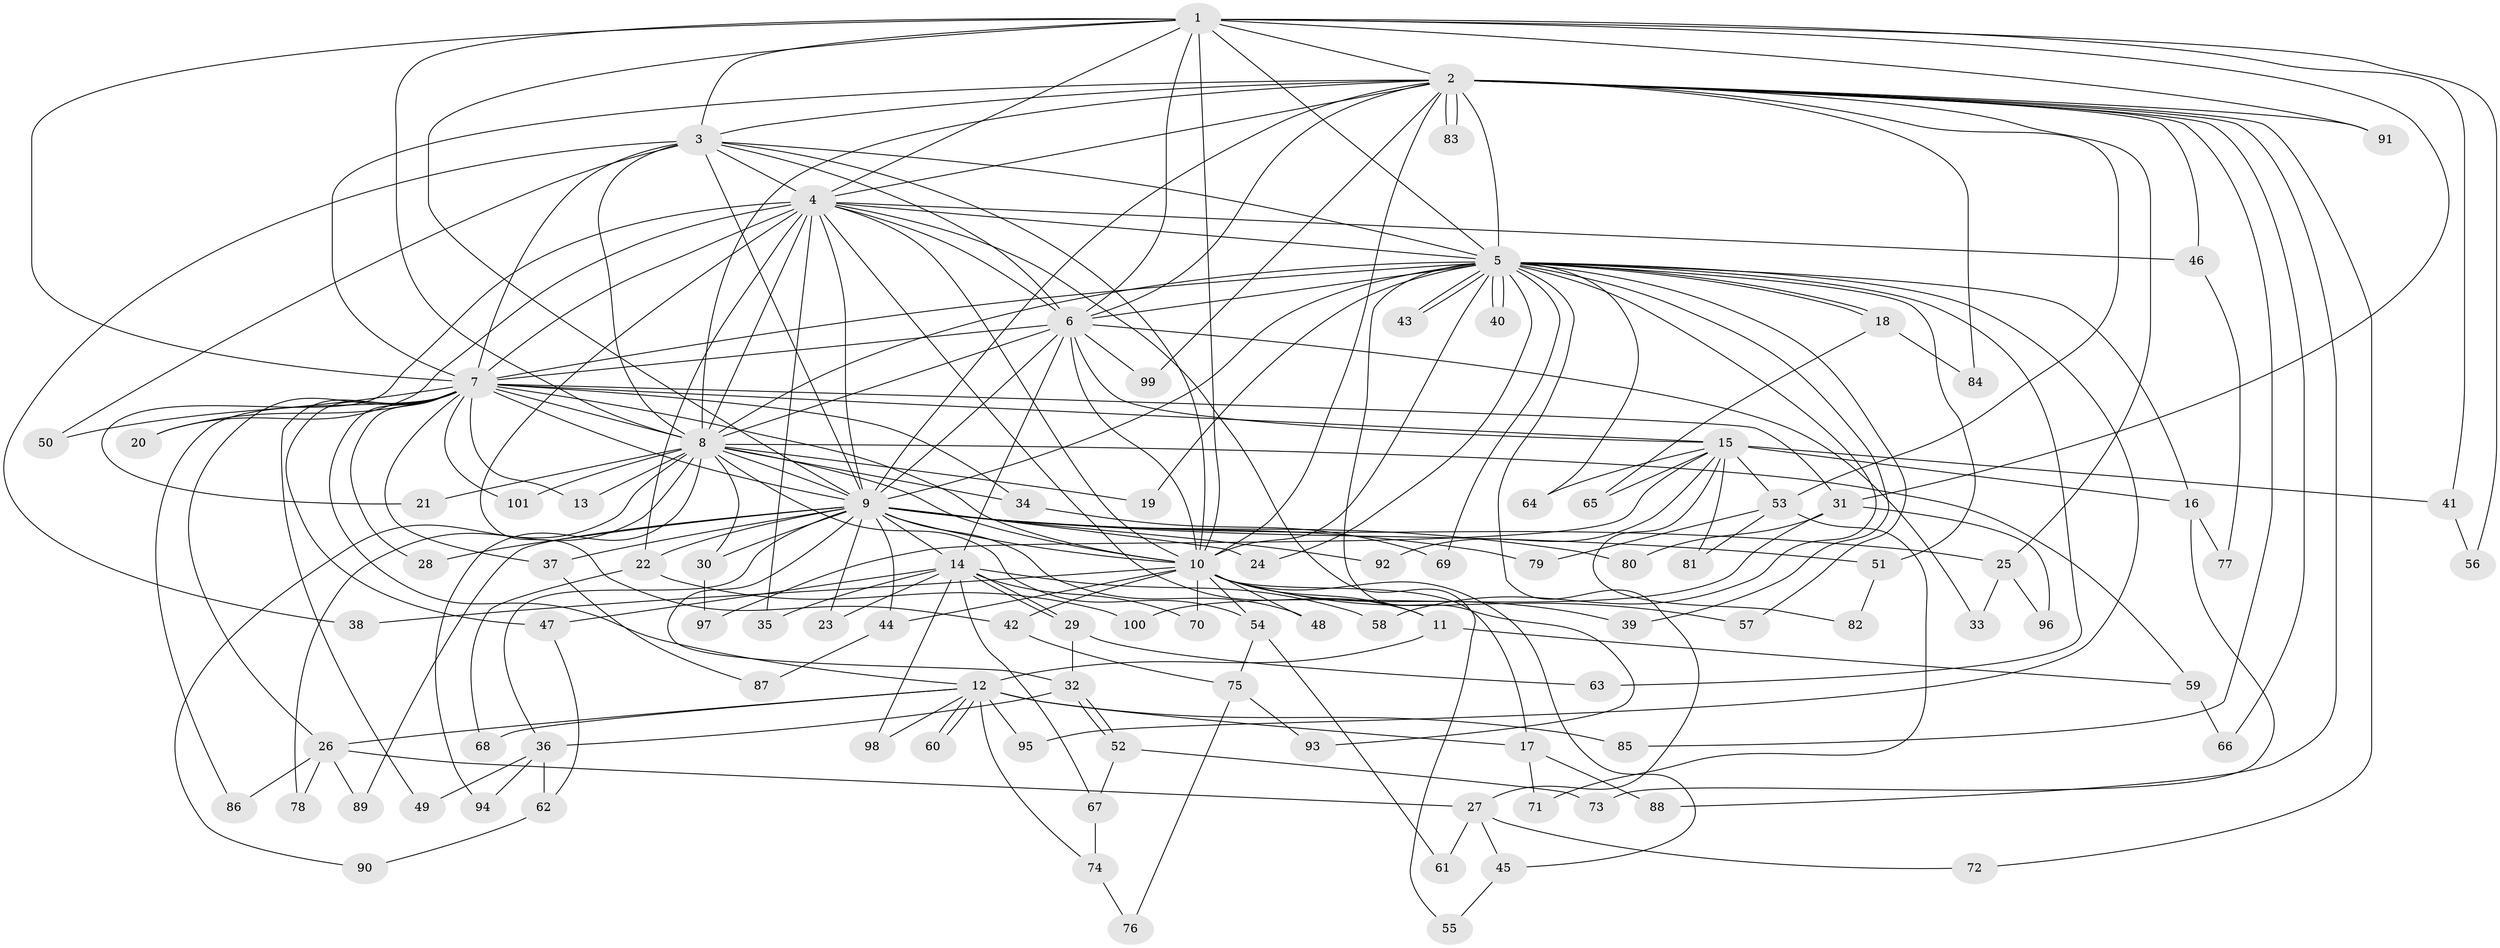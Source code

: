 // coarse degree distribution, {8: 0.014084507042253521, 14: 0.014084507042253521, 18: 0.028169014084507043, 2: 0.36619718309859156, 15: 0.014084507042253521, 4: 0.11267605633802817, 9: 0.014084507042253521, 23: 0.028169014084507043, 3: 0.22535211267605634, 17: 0.028169014084507043, 5: 0.07042253521126761, 1: 0.056338028169014086, 10: 0.014084507042253521, 11: 0.014084507042253521}
// Generated by graph-tools (version 1.1) at 2025/36/03/04/25 23:36:18]
// undirected, 101 vertices, 227 edges
graph export_dot {
  node [color=gray90,style=filled];
  1;
  2;
  3;
  4;
  5;
  6;
  7;
  8;
  9;
  10;
  11;
  12;
  13;
  14;
  15;
  16;
  17;
  18;
  19;
  20;
  21;
  22;
  23;
  24;
  25;
  26;
  27;
  28;
  29;
  30;
  31;
  32;
  33;
  34;
  35;
  36;
  37;
  38;
  39;
  40;
  41;
  42;
  43;
  44;
  45;
  46;
  47;
  48;
  49;
  50;
  51;
  52;
  53;
  54;
  55;
  56;
  57;
  58;
  59;
  60;
  61;
  62;
  63;
  64;
  65;
  66;
  67;
  68;
  69;
  70;
  71;
  72;
  73;
  74;
  75;
  76;
  77;
  78;
  79;
  80;
  81;
  82;
  83;
  84;
  85;
  86;
  87;
  88;
  89;
  90;
  91;
  92;
  93;
  94;
  95;
  96;
  97;
  98;
  99;
  100;
  101;
  1 -- 2;
  1 -- 3;
  1 -- 4;
  1 -- 5;
  1 -- 6;
  1 -- 7;
  1 -- 8;
  1 -- 9;
  1 -- 10;
  1 -- 31;
  1 -- 41;
  1 -- 56;
  1 -- 91;
  2 -- 3;
  2 -- 4;
  2 -- 5;
  2 -- 6;
  2 -- 7;
  2 -- 8;
  2 -- 9;
  2 -- 10;
  2 -- 25;
  2 -- 46;
  2 -- 53;
  2 -- 66;
  2 -- 72;
  2 -- 83;
  2 -- 83;
  2 -- 84;
  2 -- 85;
  2 -- 88;
  2 -- 91;
  2 -- 99;
  3 -- 4;
  3 -- 5;
  3 -- 6;
  3 -- 7;
  3 -- 8;
  3 -- 9;
  3 -- 10;
  3 -- 38;
  3 -- 50;
  4 -- 5;
  4 -- 6;
  4 -- 7;
  4 -- 8;
  4 -- 9;
  4 -- 10;
  4 -- 11;
  4 -- 20;
  4 -- 21;
  4 -- 22;
  4 -- 35;
  4 -- 42;
  4 -- 46;
  4 -- 55;
  5 -- 6;
  5 -- 7;
  5 -- 8;
  5 -- 9;
  5 -- 10;
  5 -- 16;
  5 -- 18;
  5 -- 18;
  5 -- 19;
  5 -- 24;
  5 -- 27;
  5 -- 39;
  5 -- 40;
  5 -- 40;
  5 -- 43;
  5 -- 43;
  5 -- 51;
  5 -- 57;
  5 -- 58;
  5 -- 63;
  5 -- 64;
  5 -- 69;
  5 -- 93;
  5 -- 95;
  6 -- 7;
  6 -- 8;
  6 -- 9;
  6 -- 10;
  6 -- 14;
  6 -- 15;
  6 -- 33;
  6 -- 99;
  7 -- 8;
  7 -- 9;
  7 -- 10;
  7 -- 12;
  7 -- 13;
  7 -- 15;
  7 -- 20;
  7 -- 26;
  7 -- 28;
  7 -- 31;
  7 -- 34;
  7 -- 37;
  7 -- 47;
  7 -- 49;
  7 -- 50;
  7 -- 86;
  7 -- 101;
  8 -- 9;
  8 -- 10;
  8 -- 13;
  8 -- 19;
  8 -- 21;
  8 -- 30;
  8 -- 34;
  8 -- 54;
  8 -- 59;
  8 -- 78;
  8 -- 90;
  8 -- 94;
  8 -- 101;
  9 -- 10;
  9 -- 14;
  9 -- 22;
  9 -- 23;
  9 -- 24;
  9 -- 25;
  9 -- 28;
  9 -- 30;
  9 -- 32;
  9 -- 36;
  9 -- 37;
  9 -- 44;
  9 -- 48;
  9 -- 51;
  9 -- 79;
  9 -- 80;
  9 -- 89;
  9 -- 92;
  10 -- 11;
  10 -- 17;
  10 -- 38;
  10 -- 39;
  10 -- 42;
  10 -- 44;
  10 -- 45;
  10 -- 48;
  10 -- 54;
  10 -- 57;
  10 -- 70;
  11 -- 12;
  11 -- 59;
  12 -- 17;
  12 -- 26;
  12 -- 60;
  12 -- 60;
  12 -- 68;
  12 -- 74;
  12 -- 85;
  12 -- 95;
  12 -- 98;
  14 -- 23;
  14 -- 29;
  14 -- 29;
  14 -- 35;
  14 -- 47;
  14 -- 58;
  14 -- 67;
  14 -- 70;
  14 -- 98;
  15 -- 16;
  15 -- 41;
  15 -- 53;
  15 -- 64;
  15 -- 65;
  15 -- 81;
  15 -- 82;
  15 -- 92;
  15 -- 97;
  16 -- 73;
  16 -- 77;
  17 -- 71;
  17 -- 88;
  18 -- 65;
  18 -- 84;
  22 -- 68;
  22 -- 100;
  25 -- 33;
  25 -- 96;
  26 -- 27;
  26 -- 78;
  26 -- 86;
  26 -- 89;
  27 -- 45;
  27 -- 61;
  27 -- 72;
  29 -- 32;
  29 -- 63;
  30 -- 97;
  31 -- 80;
  31 -- 96;
  31 -- 100;
  32 -- 36;
  32 -- 52;
  32 -- 52;
  34 -- 69;
  36 -- 49;
  36 -- 62;
  36 -- 94;
  37 -- 87;
  41 -- 56;
  42 -- 75;
  44 -- 87;
  45 -- 55;
  46 -- 77;
  47 -- 62;
  51 -- 82;
  52 -- 67;
  52 -- 73;
  53 -- 71;
  53 -- 79;
  53 -- 81;
  54 -- 61;
  54 -- 75;
  59 -- 66;
  62 -- 90;
  67 -- 74;
  74 -- 76;
  75 -- 76;
  75 -- 93;
}
